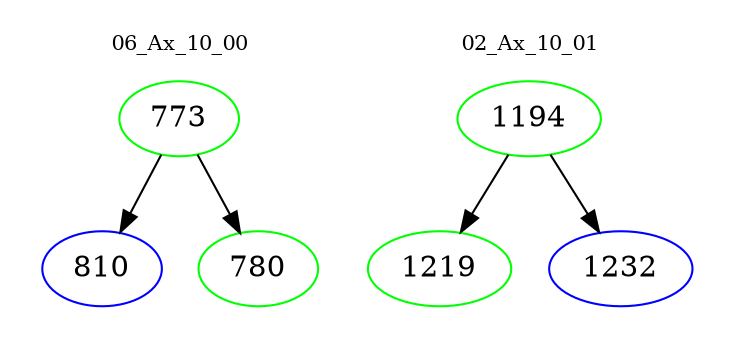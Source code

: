 digraph{
subgraph cluster_0 {
color = white
label = "06_Ax_10_00";
fontsize=10;
T0_773 [label="773", color="green"]
T0_773 -> T0_810 [color="black"]
T0_810 [label="810", color="blue"]
T0_773 -> T0_780 [color="black"]
T0_780 [label="780", color="green"]
}
subgraph cluster_1 {
color = white
label = "02_Ax_10_01";
fontsize=10;
T1_1194 [label="1194", color="green"]
T1_1194 -> T1_1219 [color="black"]
T1_1219 [label="1219", color="green"]
T1_1194 -> T1_1232 [color="black"]
T1_1232 [label="1232", color="blue"]
}
}
